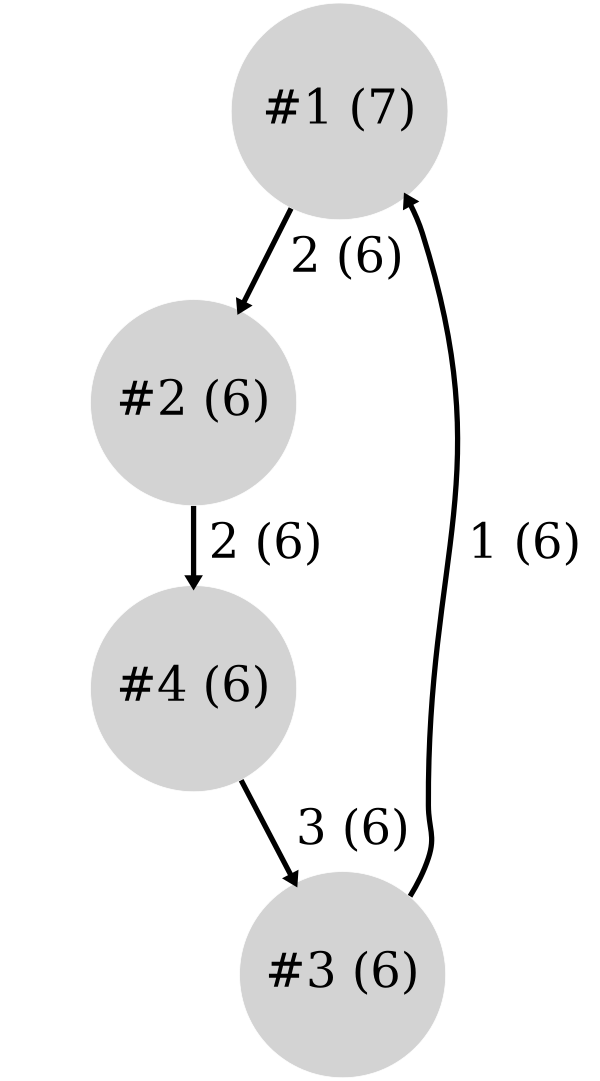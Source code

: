 digraph G {
bgcolor="#ffffff00"
ratio=2.0
graph [size="4.0,8.0", center=true];node [color=white, style=filled, fontsize=64];edge [fontsize=64];1 [label=" #1 (7) ", shape=circle, width=4.000000, fillcolor=lightgray];
2 [label=" #2 (6) ", shape=circle, width=3.807355, fillcolor=lightgray];
3 [label=" #3 (6) ", shape=circle, width=3.807355, fillcolor=lightgray];
4 [label=" #4 (6) ", shape=circle, width=3.807355, fillcolor=lightgray];
1 -> 2 [label=" 2 (6) ", color=black, style=solid, penwidth=7.000000];
2 -> 4 [label=" 2 (6) ", color=black, style=solid, penwidth=7.000000];
3 -> 1 [label=" 1 (6) ", color=black, style=solid, penwidth=7.000000];
4 -> 3 [label=" 3 (6) ", color=black, style=solid, penwidth=7.000000];
}

